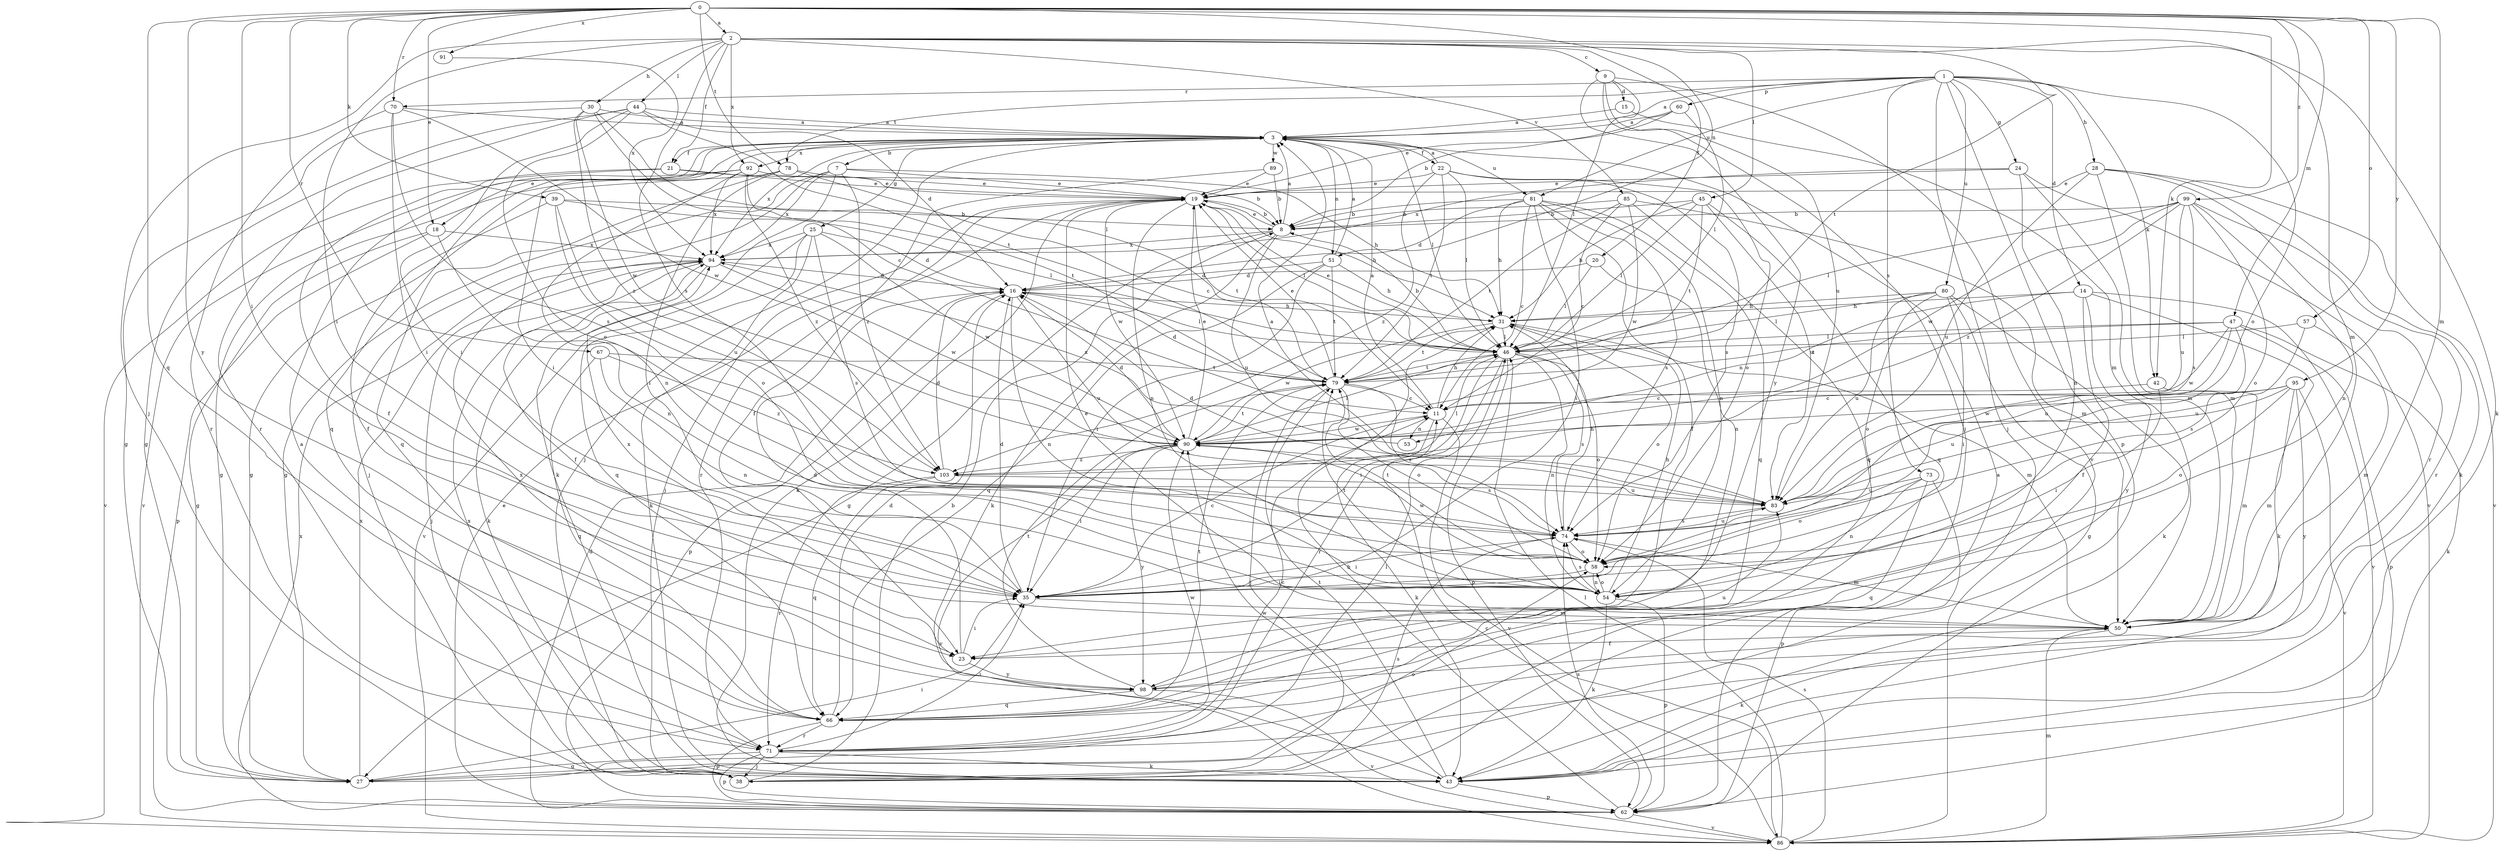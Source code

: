 strict digraph  {
0;
1;
2;
3;
7;
8;
9;
11;
14;
15;
16;
18;
19;
20;
21;
22;
23;
24;
25;
27;
28;
30;
31;
35;
38;
39;
42;
43;
44;
45;
46;
47;
50;
51;
53;
54;
57;
58;
60;
62;
66;
67;
70;
71;
73;
74;
78;
79;
80;
81;
83;
85;
86;
89;
90;
91;
92;
94;
95;
98;
99;
103;
0 -> 2  [label=a];
0 -> 18  [label=e];
0 -> 35  [label=i];
0 -> 39  [label=k];
0 -> 42  [label=k];
0 -> 47  [label=m];
0 -> 50  [label=m];
0 -> 51  [label=n];
0 -> 57  [label=o];
0 -> 66  [label=q];
0 -> 67  [label=r];
0 -> 70  [label=r];
0 -> 78  [label=t];
0 -> 91  [label=x];
0 -> 95  [label=y];
0 -> 98  [label=y];
0 -> 99  [label=z];
1 -> 3  [label=a];
1 -> 14  [label=d];
1 -> 24  [label=g];
1 -> 28  [label=h];
1 -> 38  [label=j];
1 -> 42  [label=k];
1 -> 58  [label=o];
1 -> 60  [label=p];
1 -> 62  [label=p];
1 -> 70  [label=r];
1 -> 73  [label=s];
1 -> 78  [label=t];
1 -> 80  [label=u];
1 -> 81  [label=u];
2 -> 9  [label=c];
2 -> 20  [label=f];
2 -> 21  [label=f];
2 -> 30  [label=h];
2 -> 35  [label=i];
2 -> 38  [label=j];
2 -> 43  [label=k];
2 -> 44  [label=l];
2 -> 45  [label=l];
2 -> 50  [label=m];
2 -> 74  [label=s];
2 -> 79  [label=t];
2 -> 85  [label=v];
2 -> 92  [label=x];
3 -> 7  [label=b];
3 -> 18  [label=e];
3 -> 21  [label=f];
3 -> 22  [label=f];
3 -> 25  [label=g];
3 -> 35  [label=i];
3 -> 38  [label=j];
3 -> 46  [label=l];
3 -> 51  [label=n];
3 -> 66  [label=q];
3 -> 81  [label=u];
3 -> 89  [label=w];
3 -> 92  [label=x];
3 -> 94  [label=x];
7 -> 19  [label=e];
7 -> 27  [label=g];
7 -> 31  [label=h];
7 -> 38  [label=j];
7 -> 43  [label=k];
7 -> 94  [label=x];
7 -> 103  [label=z];
8 -> 3  [label=a];
8 -> 19  [label=e];
8 -> 27  [label=g];
8 -> 43  [label=k];
8 -> 83  [label=u];
8 -> 94  [label=x];
9 -> 15  [label=d];
9 -> 38  [label=j];
9 -> 46  [label=l];
9 -> 83  [label=u];
9 -> 86  [label=v];
9 -> 98  [label=y];
11 -> 3  [label=a];
11 -> 31  [label=h];
11 -> 43  [label=k];
11 -> 53  [label=n];
11 -> 86  [label=v];
11 -> 90  [label=w];
14 -> 23  [label=f];
14 -> 31  [label=h];
14 -> 43  [label=k];
14 -> 53  [label=n];
14 -> 86  [label=v];
14 -> 98  [label=y];
15 -> 3  [label=a];
15 -> 50  [label=m];
16 -> 31  [label=h];
16 -> 46  [label=l];
16 -> 54  [label=n];
16 -> 62  [label=p];
16 -> 83  [label=u];
18 -> 27  [label=g];
18 -> 54  [label=n];
18 -> 62  [label=p];
18 -> 94  [label=x];
19 -> 8  [label=b];
19 -> 31  [label=h];
19 -> 38  [label=j];
19 -> 43  [label=k];
19 -> 46  [label=l];
19 -> 54  [label=n];
19 -> 71  [label=r];
19 -> 79  [label=t];
19 -> 90  [label=w];
20 -> 16  [label=d];
20 -> 46  [label=l];
20 -> 54  [label=n];
21 -> 8  [label=b];
21 -> 19  [label=e];
21 -> 23  [label=f];
21 -> 86  [label=v];
22 -> 3  [label=a];
22 -> 19  [label=e];
22 -> 46  [label=l];
22 -> 58  [label=o];
22 -> 74  [label=s];
22 -> 79  [label=t];
22 -> 103  [label=z];
23 -> 16  [label=d];
23 -> 35  [label=i];
23 -> 98  [label=y];
24 -> 19  [label=e];
24 -> 50  [label=m];
24 -> 54  [label=n];
24 -> 86  [label=v];
24 -> 94  [label=x];
25 -> 16  [label=d];
25 -> 43  [label=k];
25 -> 66  [label=q];
25 -> 74  [label=s];
25 -> 86  [label=v];
25 -> 90  [label=w];
25 -> 94  [label=x];
27 -> 35  [label=i];
27 -> 46  [label=l];
27 -> 58  [label=o];
27 -> 94  [label=x];
28 -> 19  [label=e];
28 -> 43  [label=k];
28 -> 50  [label=m];
28 -> 71  [label=r];
28 -> 83  [label=u];
28 -> 86  [label=v];
30 -> 3  [label=a];
30 -> 11  [label=c];
30 -> 27  [label=g];
30 -> 46  [label=l];
30 -> 90  [label=w];
30 -> 103  [label=z];
31 -> 46  [label=l];
31 -> 50  [label=m];
31 -> 58  [label=o];
31 -> 79  [label=t];
31 -> 90  [label=w];
35 -> 11  [label=c];
35 -> 16  [label=d];
35 -> 50  [label=m];
38 -> 8  [label=b];
38 -> 74  [label=s];
39 -> 8  [label=b];
39 -> 23  [label=f];
39 -> 46  [label=l];
39 -> 58  [label=o];
39 -> 83  [label=u];
42 -> 11  [label=c];
42 -> 35  [label=i];
42 -> 50  [label=m];
43 -> 62  [label=p];
43 -> 79  [label=t];
43 -> 90  [label=w];
43 -> 94  [label=x];
44 -> 3  [label=a];
44 -> 16  [label=d];
44 -> 27  [label=g];
44 -> 35  [label=i];
44 -> 58  [label=o];
44 -> 71  [label=r];
44 -> 79  [label=t];
45 -> 8  [label=b];
45 -> 31  [label=h];
45 -> 46  [label=l];
45 -> 66  [label=q];
45 -> 79  [label=t];
45 -> 83  [label=u];
46 -> 8  [label=b];
46 -> 19  [label=e];
46 -> 35  [label=i];
46 -> 54  [label=n];
46 -> 58  [label=o];
46 -> 62  [label=p];
46 -> 71  [label=r];
46 -> 74  [label=s];
46 -> 79  [label=t];
47 -> 43  [label=k];
47 -> 46  [label=l];
47 -> 62  [label=p];
47 -> 74  [label=s];
47 -> 79  [label=t];
47 -> 83  [label=u];
47 -> 90  [label=w];
50 -> 19  [label=e];
50 -> 23  [label=f];
50 -> 43  [label=k];
50 -> 94  [label=x];
51 -> 3  [label=a];
51 -> 16  [label=d];
51 -> 31  [label=h];
51 -> 35  [label=i];
51 -> 66  [label=q];
51 -> 79  [label=t];
53 -> 94  [label=x];
54 -> 31  [label=h];
54 -> 43  [label=k];
54 -> 58  [label=o];
54 -> 62  [label=p];
54 -> 74  [label=s];
54 -> 79  [label=t];
57 -> 46  [label=l];
57 -> 50  [label=m];
57 -> 83  [label=u];
58 -> 35  [label=i];
58 -> 54  [label=n];
58 -> 79  [label=t];
58 -> 90  [label=w];
60 -> 3  [label=a];
60 -> 8  [label=b];
60 -> 19  [label=e];
60 -> 46  [label=l];
62 -> 3  [label=a];
62 -> 16  [label=d];
62 -> 19  [label=e];
62 -> 31  [label=h];
62 -> 74  [label=s];
62 -> 86  [label=v];
62 -> 94  [label=x];
66 -> 16  [label=d];
66 -> 62  [label=p];
66 -> 71  [label=r];
66 -> 79  [label=t];
67 -> 54  [label=n];
67 -> 66  [label=q];
67 -> 79  [label=t];
67 -> 103  [label=z];
70 -> 3  [label=a];
70 -> 35  [label=i];
70 -> 71  [label=r];
70 -> 74  [label=s];
70 -> 90  [label=w];
71 -> 3  [label=a];
71 -> 11  [label=c];
71 -> 27  [label=g];
71 -> 35  [label=i];
71 -> 38  [label=j];
71 -> 43  [label=k];
71 -> 62  [label=p];
71 -> 90  [label=w];
73 -> 54  [label=n];
73 -> 58  [label=o];
73 -> 62  [label=p];
73 -> 66  [label=q];
73 -> 83  [label=u];
74 -> 31  [label=h];
74 -> 35  [label=i];
74 -> 50  [label=m];
74 -> 58  [label=o];
74 -> 83  [label=u];
78 -> 11  [label=c];
78 -> 19  [label=e];
78 -> 27  [label=g];
78 -> 35  [label=i];
78 -> 66  [label=q];
79 -> 11  [label=c];
79 -> 16  [label=d];
79 -> 19  [label=e];
79 -> 38  [label=j];
79 -> 58  [label=o];
79 -> 74  [label=s];
80 -> 27  [label=g];
80 -> 31  [label=h];
80 -> 35  [label=i];
80 -> 43  [label=k];
80 -> 46  [label=l];
80 -> 58  [label=o];
80 -> 83  [label=u];
81 -> 8  [label=b];
81 -> 11  [label=c];
81 -> 16  [label=d];
81 -> 23  [label=f];
81 -> 31  [label=h];
81 -> 35  [label=i];
81 -> 54  [label=n];
81 -> 66  [label=q];
81 -> 74  [label=s];
83 -> 3  [label=a];
83 -> 16  [label=d];
83 -> 74  [label=s];
85 -> 8  [label=b];
85 -> 11  [label=c];
85 -> 50  [label=m];
85 -> 66  [label=q];
85 -> 79  [label=t];
85 -> 90  [label=w];
86 -> 11  [label=c];
86 -> 46  [label=l];
86 -> 50  [label=m];
86 -> 74  [label=s];
89 -> 8  [label=b];
89 -> 19  [label=e];
89 -> 23  [label=f];
90 -> 16  [label=d];
90 -> 19  [label=e];
90 -> 35  [label=i];
90 -> 46  [label=l];
90 -> 74  [label=s];
90 -> 79  [label=t];
90 -> 86  [label=v];
90 -> 98  [label=y];
90 -> 103  [label=z];
91 -> 94  [label=x];
92 -> 19  [label=e];
92 -> 27  [label=g];
92 -> 54  [label=n];
92 -> 79  [label=t];
92 -> 86  [label=v];
92 -> 94  [label=x];
92 -> 103  [label=z];
94 -> 16  [label=d];
94 -> 23  [label=f];
94 -> 38  [label=j];
94 -> 43  [label=k];
94 -> 90  [label=w];
95 -> 11  [label=c];
95 -> 50  [label=m];
95 -> 58  [label=o];
95 -> 83  [label=u];
95 -> 86  [label=v];
95 -> 90  [label=w];
95 -> 98  [label=y];
98 -> 66  [label=q];
98 -> 79  [label=t];
98 -> 83  [label=u];
98 -> 86  [label=v];
98 -> 94  [label=x];
99 -> 8  [label=b];
99 -> 46  [label=l];
99 -> 54  [label=n];
99 -> 58  [label=o];
99 -> 71  [label=r];
99 -> 74  [label=s];
99 -> 83  [label=u];
99 -> 90  [label=w];
99 -> 103  [label=z];
103 -> 16  [label=d];
103 -> 46  [label=l];
103 -> 66  [label=q];
103 -> 71  [label=r];
103 -> 83  [label=u];
}
